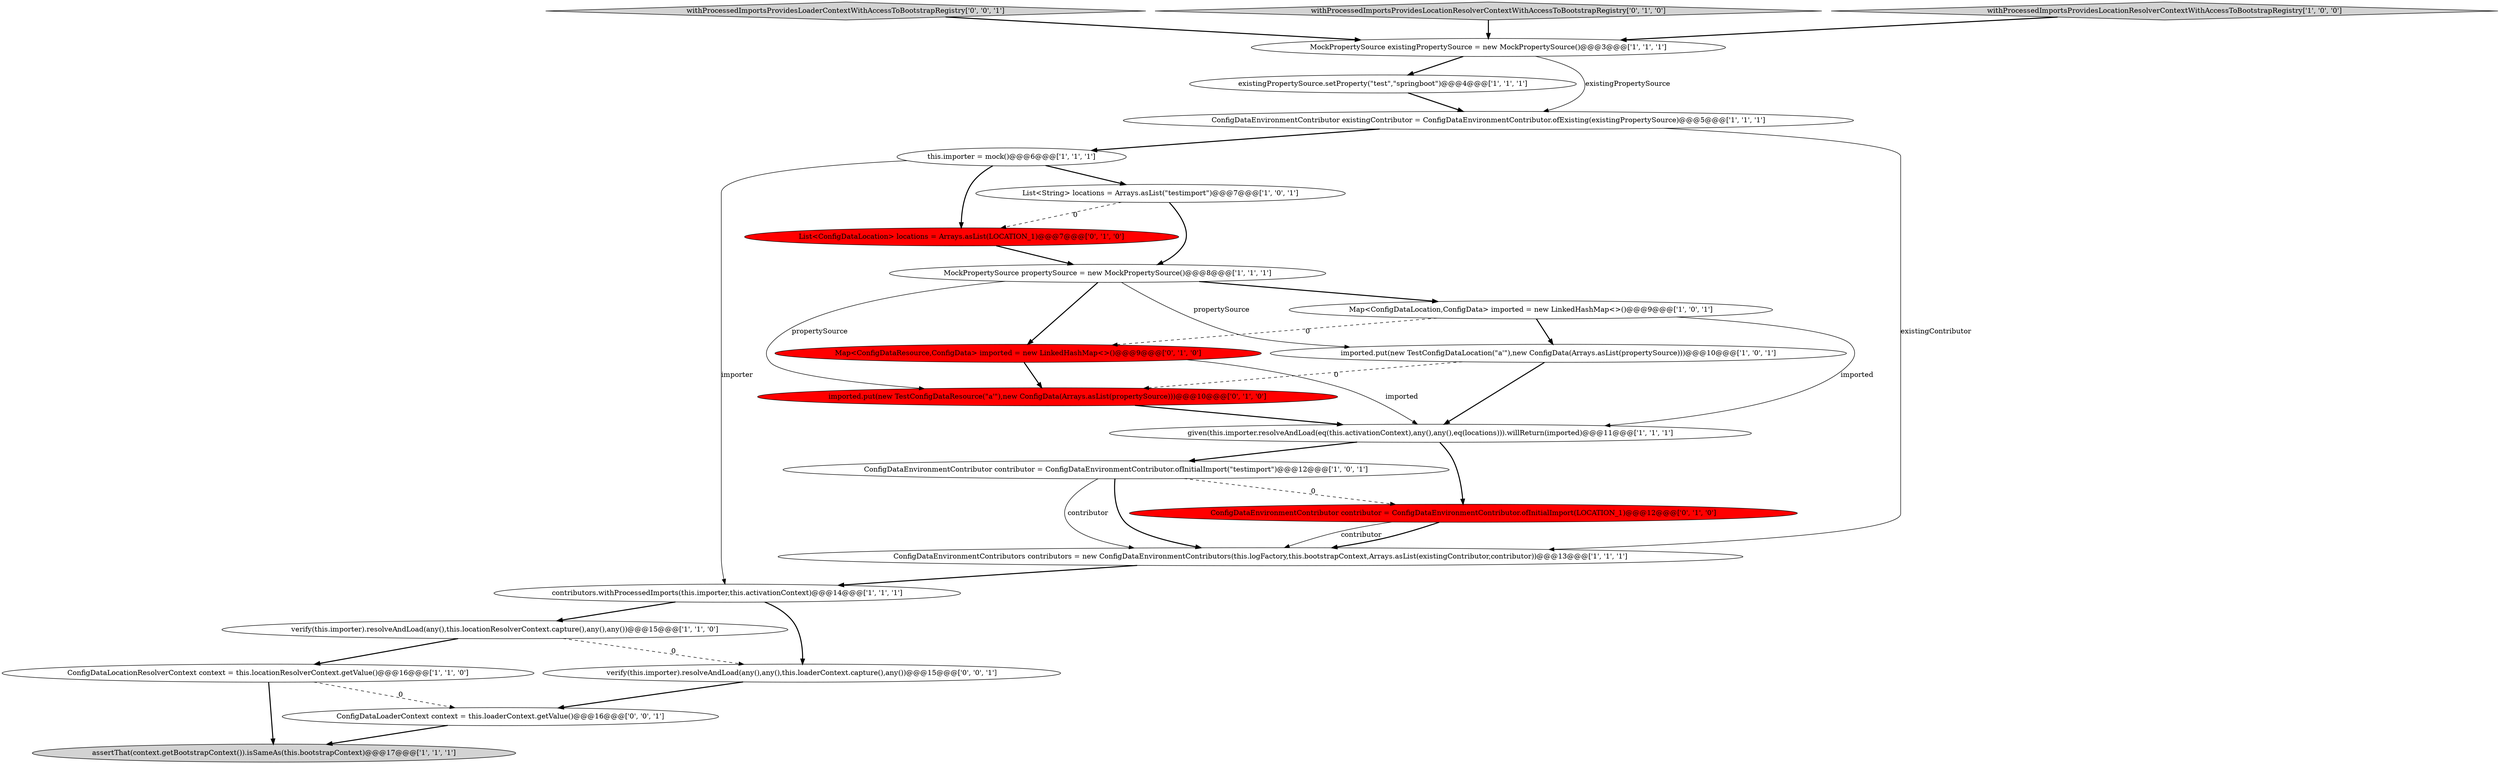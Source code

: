 digraph {
23 [style = filled, label = "withProcessedImportsProvidesLoaderContextWithAccessToBootstrapRegistry['0', '0', '1']", fillcolor = lightgray, shape = diamond image = "AAA0AAABBB3BBB"];
1 [style = filled, label = "ConfigDataEnvironmentContributor contributor = ConfigDataEnvironmentContributor.ofInitialImport(\"testimport\")@@@12@@@['1', '0', '1']", fillcolor = white, shape = ellipse image = "AAA0AAABBB1BBB"];
7 [style = filled, label = "contributors.withProcessedImports(this.importer,this.activationContext)@@@14@@@['1', '1', '1']", fillcolor = white, shape = ellipse image = "AAA0AAABBB1BBB"];
4 [style = filled, label = "ConfigDataEnvironmentContributors contributors = new ConfigDataEnvironmentContributors(this.logFactory,this.bootstrapContext,Arrays.asList(existingContributor,contributor))@@@13@@@['1', '1', '1']", fillcolor = white, shape = ellipse image = "AAA0AAABBB1BBB"];
5 [style = filled, label = "existingPropertySource.setProperty(\"test\",\"springboot\")@@@4@@@['1', '1', '1']", fillcolor = white, shape = ellipse image = "AAA0AAABBB1BBB"];
21 [style = filled, label = "ConfigDataLoaderContext context = this.loaderContext.getValue()@@@16@@@['0', '0', '1']", fillcolor = white, shape = ellipse image = "AAA0AAABBB3BBB"];
20 [style = filled, label = "imported.put(new TestConfigDataResource(\"a'\"),new ConfigData(Arrays.asList(propertySource)))@@@10@@@['0', '1', '0']", fillcolor = red, shape = ellipse image = "AAA1AAABBB2BBB"];
6 [style = filled, label = "MockPropertySource propertySource = new MockPropertySource()@@@8@@@['1', '1', '1']", fillcolor = white, shape = ellipse image = "AAA0AAABBB1BBB"];
18 [style = filled, label = "Map<ConfigDataResource,ConfigData> imported = new LinkedHashMap<>()@@@9@@@['0', '1', '0']", fillcolor = red, shape = ellipse image = "AAA1AAABBB2BBB"];
3 [style = filled, label = "verify(this.importer).resolveAndLoad(any(),this.locationResolverContext.capture(),any(),any())@@@15@@@['1', '1', '0']", fillcolor = white, shape = ellipse image = "AAA0AAABBB1BBB"];
10 [style = filled, label = "MockPropertySource existingPropertySource = new MockPropertySource()@@@3@@@['1', '1', '1']", fillcolor = white, shape = ellipse image = "AAA0AAABBB1BBB"];
16 [style = filled, label = "withProcessedImportsProvidesLocationResolverContextWithAccessToBootstrapRegistry['0', '1', '0']", fillcolor = lightgray, shape = diamond image = "AAA0AAABBB2BBB"];
11 [style = filled, label = "Map<ConfigDataLocation,ConfigData> imported = new LinkedHashMap<>()@@@9@@@['1', '0', '1']", fillcolor = white, shape = ellipse image = "AAA0AAABBB1BBB"];
13 [style = filled, label = "ConfigDataLocationResolverContext context = this.locationResolverContext.getValue()@@@16@@@['1', '1', '0']", fillcolor = white, shape = ellipse image = "AAA0AAABBB1BBB"];
9 [style = filled, label = "imported.put(new TestConfigDataLocation(\"a'\"),new ConfigData(Arrays.asList(propertySource)))@@@10@@@['1', '0', '1']", fillcolor = white, shape = ellipse image = "AAA0AAABBB1BBB"];
8 [style = filled, label = "assertThat(context.getBootstrapContext()).isSameAs(this.bootstrapContext)@@@17@@@['1', '1', '1']", fillcolor = lightgray, shape = ellipse image = "AAA0AAABBB1BBB"];
14 [style = filled, label = "List<String> locations = Arrays.asList(\"testimport\")@@@7@@@['1', '0', '1']", fillcolor = white, shape = ellipse image = "AAA0AAABBB1BBB"];
2 [style = filled, label = "given(this.importer.resolveAndLoad(eq(this.activationContext),any(),any(),eq(locations))).willReturn(imported)@@@11@@@['1', '1', '1']", fillcolor = white, shape = ellipse image = "AAA0AAABBB1BBB"];
17 [style = filled, label = "ConfigDataEnvironmentContributor contributor = ConfigDataEnvironmentContributor.ofInitialImport(LOCATION_1)@@@12@@@['0', '1', '0']", fillcolor = red, shape = ellipse image = "AAA1AAABBB2BBB"];
22 [style = filled, label = "verify(this.importer).resolveAndLoad(any(),any(),this.loaderContext.capture(),any())@@@15@@@['0', '0', '1']", fillcolor = white, shape = ellipse image = "AAA0AAABBB3BBB"];
12 [style = filled, label = "this.importer = mock()@@@6@@@['1', '1', '1']", fillcolor = white, shape = ellipse image = "AAA0AAABBB1BBB"];
15 [style = filled, label = "withProcessedImportsProvidesLocationResolverContextWithAccessToBootstrapRegistry['1', '0', '0']", fillcolor = lightgray, shape = diamond image = "AAA0AAABBB1BBB"];
0 [style = filled, label = "ConfigDataEnvironmentContributor existingContributor = ConfigDataEnvironmentContributor.ofExisting(existingPropertySource)@@@5@@@['1', '1', '1']", fillcolor = white, shape = ellipse image = "AAA0AAABBB1BBB"];
19 [style = filled, label = "List<ConfigDataLocation> locations = Arrays.asList(LOCATION_1)@@@7@@@['0', '1', '0']", fillcolor = red, shape = ellipse image = "AAA1AAABBB2BBB"];
2->17 [style = bold, label=""];
9->20 [style = dashed, label="0"];
1->4 [style = solid, label="contributor"];
1->4 [style = bold, label=""];
15->10 [style = bold, label=""];
18->2 [style = solid, label="imported"];
9->2 [style = bold, label=""];
16->10 [style = bold, label=""];
2->1 [style = bold, label=""];
6->18 [style = bold, label=""];
0->12 [style = bold, label=""];
21->8 [style = bold, label=""];
22->21 [style = bold, label=""];
3->22 [style = dashed, label="0"];
11->9 [style = bold, label=""];
19->6 [style = bold, label=""];
12->7 [style = solid, label="importer"];
4->7 [style = bold, label=""];
7->3 [style = bold, label=""];
20->2 [style = bold, label=""];
6->20 [style = solid, label="propertySource"];
7->22 [style = bold, label=""];
18->20 [style = bold, label=""];
1->17 [style = dashed, label="0"];
11->2 [style = solid, label="imported"];
10->5 [style = bold, label=""];
13->21 [style = dashed, label="0"];
5->0 [style = bold, label=""];
11->18 [style = dashed, label="0"];
10->0 [style = solid, label="existingPropertySource"];
6->11 [style = bold, label=""];
12->14 [style = bold, label=""];
23->10 [style = bold, label=""];
3->13 [style = bold, label=""];
0->4 [style = solid, label="existingContributor"];
17->4 [style = solid, label="contributor"];
14->19 [style = dashed, label="0"];
6->9 [style = solid, label="propertySource"];
13->8 [style = bold, label=""];
12->19 [style = bold, label=""];
14->6 [style = bold, label=""];
17->4 [style = bold, label=""];
}
